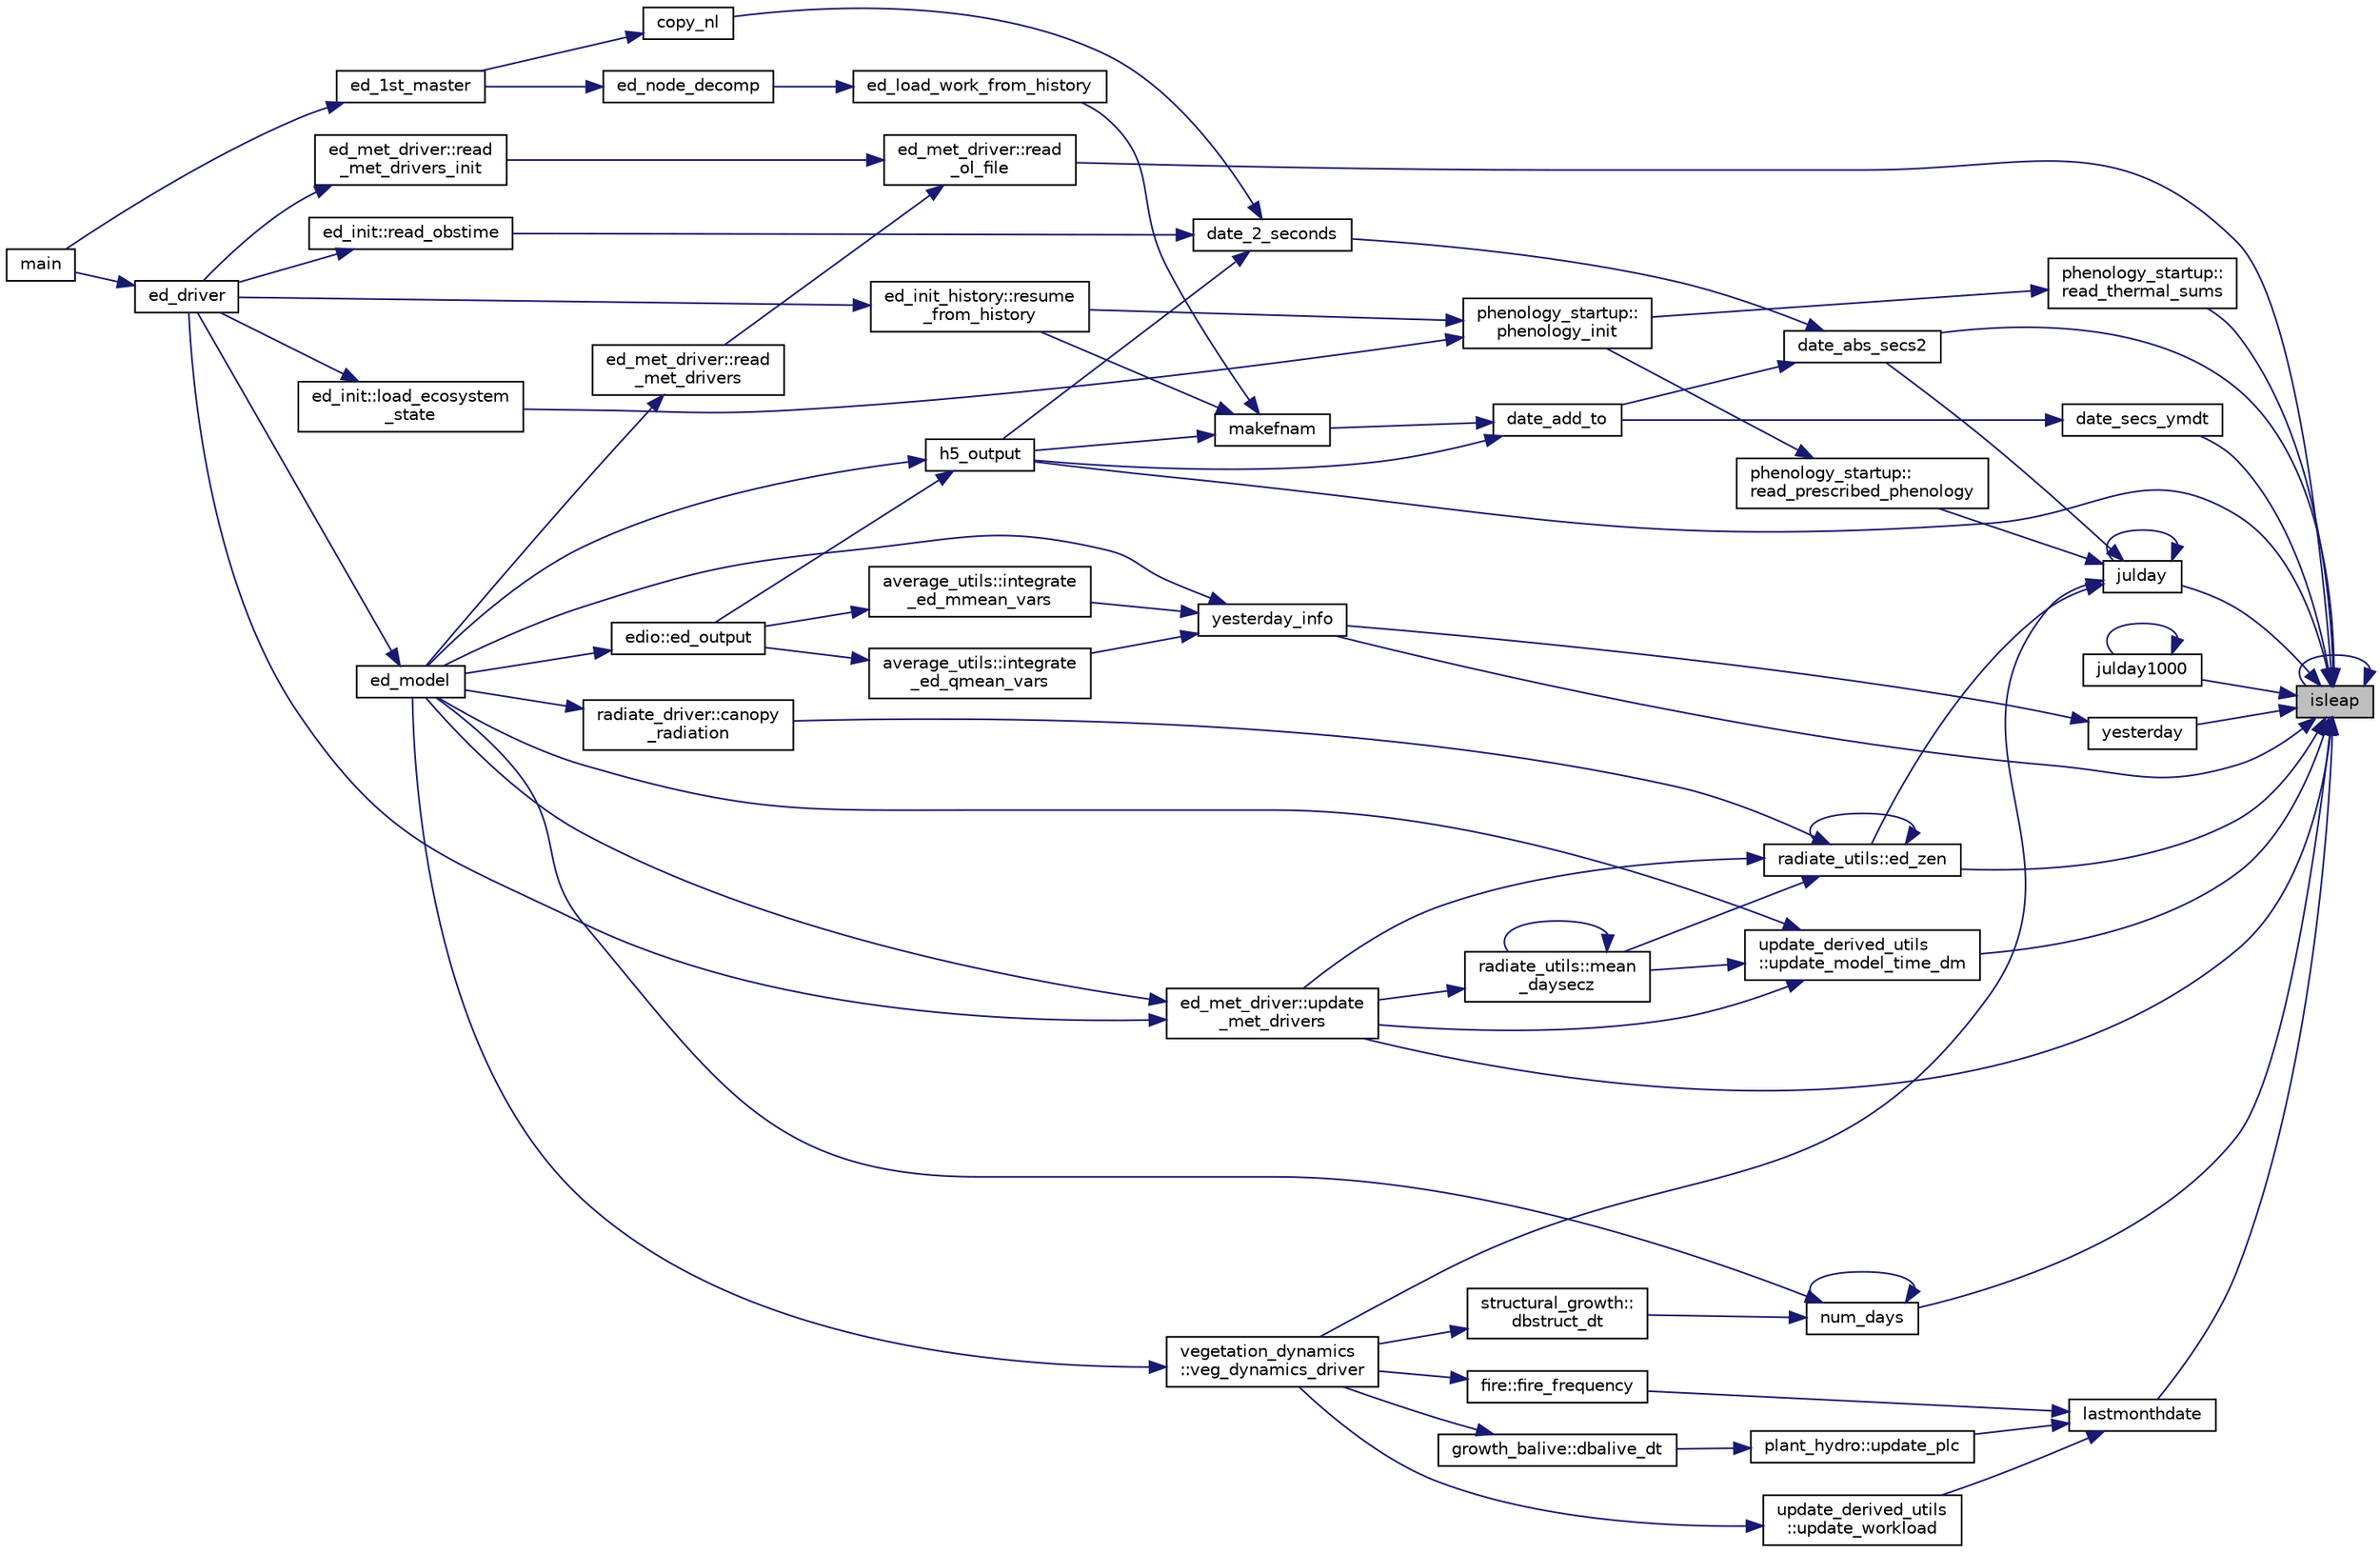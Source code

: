 digraph "isleap"
{
 // LATEX_PDF_SIZE
  edge [fontname="Helvetica",fontsize="10",labelfontname="Helvetica",labelfontsize="10"];
  node [fontname="Helvetica",fontsize="10",shape=record];
  rankdir="RL";
  Node1 [label="isleap",height=0.2,width=0.4,color="black", fillcolor="grey75", style="filled", fontcolor="black",tooltip=" "];
  Node1 -> Node2 [dir="back",color="midnightblue",fontsize="10",style="solid"];
  Node2 [label="date_abs_secs2",height=0.2,width=0.4,color="black", fillcolor="white", style="filled",URL="$dateutils_8f90.html#a56423cc8c95e08c48faaadf0ae9a2100",tooltip=" "];
  Node2 -> Node3 [dir="back",color="midnightblue",fontsize="10",style="solid"];
  Node3 [label="date_2_seconds",height=0.2,width=0.4,color="black", fillcolor="white", style="filled",URL="$dateutils_8f90.html#a5f9be0094541c4d3ba8275a70f89db9d",tooltip=" "];
  Node3 -> Node4 [dir="back",color="midnightblue",fontsize="10",style="solid"];
  Node4 [label="copy_nl",height=0.2,width=0.4,color="black", fillcolor="white", style="filled",URL="$ed__load__namelist_8f90.html#a6c55a5dcbe1f908f9e2599d577e8a2d2",tooltip=" "];
  Node4 -> Node5 [dir="back",color="midnightblue",fontsize="10",style="solid"];
  Node5 [label="ed_1st_master",height=0.2,width=0.4,color="black", fillcolor="white", style="filled",URL="$ed__1st_8_f90.html#a210220ea32a2360ac21ce627205a9316",tooltip=" "];
  Node5 -> Node6 [dir="back",color="midnightblue",fontsize="10",style="solid"];
  Node6 [label="main",height=0.2,width=0.4,color="black", fillcolor="white", style="filled",URL="$edmain_8_f90.html#a8ec2266d83cd6c0b762cbcbc92c0af3d",tooltip=" "];
  Node3 -> Node7 [dir="back",color="midnightblue",fontsize="10",style="solid"];
  Node7 [label="h5_output",height=0.2,width=0.4,color="black", fillcolor="white", style="filled",URL="$h5__output_8_f90.html#a78e65cbae2b56d1977947520a93139dd",tooltip=" "];
  Node7 -> Node8 [dir="back",color="midnightblue",fontsize="10",style="solid"];
  Node8 [label="ed_model",height=0.2,width=0.4,color="black", fillcolor="white", style="filled",URL="$ed__model_8_f90.html#a9804b9ca3fcb1b4e17171d786d50c32c",tooltip="Begins, updates, and outputs results from ecosystem simulation."];
  Node8 -> Node9 [dir="back",color="midnightblue",fontsize="10",style="solid"];
  Node9 [label="ed_driver",height=0.2,width=0.4,color="black", fillcolor="white", style="filled",URL="$ed__driver_8_f90.html#a5706bd8bee60960fe8166de1870e47da",tooltip=" "];
  Node9 -> Node6 [dir="back",color="midnightblue",fontsize="10",style="solid"];
  Node7 -> Node10 [dir="back",color="midnightblue",fontsize="10",style="solid"];
  Node10 [label="edio::ed_output",height=0.2,width=0.4,color="black", fillcolor="white", style="filled",URL="$namespaceedio.html#a7ce965022ac8a52d739c5819f06f8e43",tooltip=" "];
  Node10 -> Node8 [dir="back",color="midnightblue",fontsize="10",style="solid"];
  Node3 -> Node11 [dir="back",color="midnightblue",fontsize="10",style="solid"];
  Node11 [label="ed_init::read_obstime",height=0.2,width=0.4,color="black", fillcolor="white", style="filled",URL="$namespaceed__init.html#a59b3b93d76bdf9a0f4f12313f859746d",tooltip="Read and store observational time from file provided from ED2IN."];
  Node11 -> Node9 [dir="back",color="midnightblue",fontsize="10",style="solid"];
  Node2 -> Node12 [dir="back",color="midnightblue",fontsize="10",style="solid"];
  Node12 [label="date_add_to",height=0.2,width=0.4,color="black", fillcolor="white", style="filled",URL="$dateutils_8f90.html#a14143487767c309bad9fe0bef4365fda",tooltip=" "];
  Node12 -> Node7 [dir="back",color="midnightblue",fontsize="10",style="solid"];
  Node12 -> Node13 [dir="back",color="midnightblue",fontsize="10",style="solid"];
  Node13 [label="makefnam",height=0.2,width=0.4,color="black", fillcolor="white", style="filled",URL="$utils__f_8f90.html#a8918adb41c1a9ae40d85373da53742db",tooltip=" "];
  Node13 -> Node14 [dir="back",color="midnightblue",fontsize="10",style="solid"];
  Node14 [label="ed_load_work_from_history",height=0.2,width=0.4,color="black", fillcolor="white", style="filled",URL="$ed__para__init_8f90.html#a4043d80167cecaf841551615bed3d933",tooltip=" "];
  Node14 -> Node15 [dir="back",color="midnightblue",fontsize="10",style="solid"];
  Node15 [label="ed_node_decomp",height=0.2,width=0.4,color="black", fillcolor="white", style="filled",URL="$ed__para__init_8f90.html#a7e154783bfabc64af7dcc857db4dffbb",tooltip=" "];
  Node15 -> Node5 [dir="back",color="midnightblue",fontsize="10",style="solid"];
  Node13 -> Node7 [dir="back",color="midnightblue",fontsize="10",style="solid"];
  Node13 -> Node16 [dir="back",color="midnightblue",fontsize="10",style="solid"];
  Node16 [label="ed_init_history::resume\l_from_history",height=0.2,width=0.4,color="black", fillcolor="white", style="filled",URL="$namespaceed__init__history.html#a8369fa1f9ca2551e5c4e3ae6bb032dbc",tooltip=" "];
  Node16 -> Node9 [dir="back",color="midnightblue",fontsize="10",style="solid"];
  Node1 -> Node17 [dir="back",color="midnightblue",fontsize="10",style="solid"];
  Node17 [label="date_secs_ymdt",height=0.2,width=0.4,color="black", fillcolor="white", style="filled",URL="$dateutils_8f90.html#abd0aaee09a0949cfef32003dae34f41d",tooltip=" "];
  Node17 -> Node12 [dir="back",color="midnightblue",fontsize="10",style="solid"];
  Node1 -> Node18 [dir="back",color="midnightblue",fontsize="10",style="solid"];
  Node18 [label="radiate_utils::ed_zen",height=0.2,width=0.4,color="black", fillcolor="white", style="filled",URL="$namespaceradiate__utils.html#ab6af403301e564c95a9b81de699dd478",tooltip=" "];
  Node18 -> Node19 [dir="back",color="midnightblue",fontsize="10",style="solid"];
  Node19 [label="radiate_driver::canopy\l_radiation",height=0.2,width=0.4,color="black", fillcolor="white", style="filled",URL="$namespaceradiate__driver.html#a97da645139685da924980f31f989e320",tooltip=" "];
  Node19 -> Node8 [dir="back",color="midnightblue",fontsize="10",style="solid"];
  Node18 -> Node18 [dir="back",color="midnightblue",fontsize="10",style="solid"];
  Node18 -> Node20 [dir="back",color="midnightblue",fontsize="10",style="solid"];
  Node20 [label="radiate_utils::mean\l_daysecz",height=0.2,width=0.4,color="black", fillcolor="white", style="filled",URL="$namespaceradiate__utils.html#a98ac31f29ba35067e35e3df58b749213",tooltip=" "];
  Node20 -> Node20 [dir="back",color="midnightblue",fontsize="10",style="solid"];
  Node20 -> Node21 [dir="back",color="midnightblue",fontsize="10",style="solid"];
  Node21 [label="ed_met_driver::update\l_met_drivers",height=0.2,width=0.4,color="black", fillcolor="white", style="filled",URL="$namespaceed__met__driver.html#a5f35a6891b5eb05b93fef63398446519",tooltip=" "];
  Node21 -> Node9 [dir="back",color="midnightblue",fontsize="10",style="solid"];
  Node21 -> Node8 [dir="back",color="midnightblue",fontsize="10",style="solid"];
  Node18 -> Node21 [dir="back",color="midnightblue",fontsize="10",style="solid"];
  Node1 -> Node7 [dir="back",color="midnightblue",fontsize="10",style="solid"];
  Node1 -> Node1 [dir="back",color="midnightblue",fontsize="10",style="solid"];
  Node1 -> Node22 [dir="back",color="midnightblue",fontsize="10",style="solid"];
  Node22 [label="julday",height=0.2,width=0.4,color="black", fillcolor="white", style="filled",URL="$dateutils_8f90.html#ab4306c1f20ef02cf582fb1050fa0c5d9",tooltip=" "];
  Node22 -> Node2 [dir="back",color="midnightblue",fontsize="10",style="solid"];
  Node22 -> Node18 [dir="back",color="midnightblue",fontsize="10",style="solid"];
  Node22 -> Node22 [dir="back",color="midnightblue",fontsize="10",style="solid"];
  Node22 -> Node23 [dir="back",color="midnightblue",fontsize="10",style="solid"];
  Node23 [label="phenology_startup::\lread_prescribed_phenology",height=0.2,width=0.4,color="black", fillcolor="white", style="filled",URL="$namespacephenology__startup.html#aa83586e75a022d6fcb5816972361282d",tooltip=" "];
  Node23 -> Node24 [dir="back",color="midnightblue",fontsize="10",style="solid"];
  Node24 [label="phenology_startup::\lphenology_init",height=0.2,width=0.4,color="black", fillcolor="white", style="filled",URL="$namespacephenology__startup.html#abebba7585ef5aec3dd00f7cfa0b56067",tooltip=" "];
  Node24 -> Node25 [dir="back",color="midnightblue",fontsize="10",style="solid"];
  Node25 [label="ed_init::load_ecosystem\l_state",height=0.2,width=0.4,color="black", fillcolor="white", style="filled",URL="$namespaceed__init.html#a8181c9f2a37fc0800a7579090f3b3ed0",tooltip=" "];
  Node25 -> Node9 [dir="back",color="midnightblue",fontsize="10",style="solid"];
  Node24 -> Node16 [dir="back",color="midnightblue",fontsize="10",style="solid"];
  Node22 -> Node26 [dir="back",color="midnightblue",fontsize="10",style="solid"];
  Node26 [label="vegetation_dynamics\l::veg_dynamics_driver",height=0.2,width=0.4,color="black", fillcolor="white", style="filled",URL="$namespacevegetation__dynamics.html#ac0aac7ba29275bab000373bd850a36e6",tooltip=" "];
  Node26 -> Node8 [dir="back",color="midnightblue",fontsize="10",style="solid"];
  Node1 -> Node27 [dir="back",color="midnightblue",fontsize="10",style="solid"];
  Node27 [label="julday1000",height=0.2,width=0.4,color="black", fillcolor="white", style="filled",URL="$dateutils_8f90.html#a9e268003476faf6e3551f0b04714231a",tooltip=" "];
  Node27 -> Node27 [dir="back",color="midnightblue",fontsize="10",style="solid"];
  Node1 -> Node28 [dir="back",color="midnightblue",fontsize="10",style="solid"];
  Node28 [label="lastmonthdate",height=0.2,width=0.4,color="black", fillcolor="white", style="filled",URL="$invmondays_8f90.html#a6d8d52f8e0c5ef504c1a38a72cda5b01",tooltip=" "];
  Node28 -> Node29 [dir="back",color="midnightblue",fontsize="10",style="solid"];
  Node29 [label="fire::fire_frequency",height=0.2,width=0.4,color="black", fillcolor="white", style="filled",URL="$namespacefire.html#a09d00440af65a1c3304f32c0cfa5f4b5",tooltip="This subroutine will evaluate whether fire conditions exist, and if that is the case,..."];
  Node29 -> Node26 [dir="back",color="midnightblue",fontsize="10",style="solid"];
  Node28 -> Node30 [dir="back",color="midnightblue",fontsize="10",style="solid"];
  Node30 [label="plant_hydro::update_plc",height=0.2,width=0.4,color="black", fillcolor="white", style="filled",URL="$namespaceplant__hydro.html#aee5e9b3f26944e3c39aa053c891d534c",tooltip="\\breif update percentage loss of xylem conductance using daily minimum leaf psi"];
  Node30 -> Node31 [dir="back",color="midnightblue",fontsize="10",style="solid"];
  Node31 [label="growth_balive::dbalive_dt",height=0.2,width=0.4,color="black", fillcolor="white", style="filled",URL="$namespacegrowth__balive.html#a2711ed86cca4027a15a5a8de2bc9873a",tooltip="Updates living biomass."];
  Node31 -> Node26 [dir="back",color="midnightblue",fontsize="10",style="solid"];
  Node28 -> Node32 [dir="back",color="midnightblue",fontsize="10",style="solid"];
  Node32 [label="update_derived_utils\l::update_workload",height=0.2,width=0.4,color="black", fillcolor="white", style="filled",URL="$namespaceupdate__derived__utils.html#af3ed728851f0b48e17fc44690af242ef",tooltip=" "];
  Node32 -> Node26 [dir="back",color="midnightblue",fontsize="10",style="solid"];
  Node1 -> Node33 [dir="back",color="midnightblue",fontsize="10",style="solid"];
  Node33 [label="num_days",height=0.2,width=0.4,color="black", fillcolor="white", style="filled",URL="$invmondays_8f90.html#ac5102abe4057964dceefd23fb743bc67",tooltip=" "];
  Node33 -> Node34 [dir="back",color="midnightblue",fontsize="10",style="solid"];
  Node34 [label="structural_growth::\ldbstruct_dt",height=0.2,width=0.4,color="black", fillcolor="white", style="filled",URL="$namespacestructural__growth.html#a469170de4bcc0161752017f5904a1939",tooltip=" "];
  Node34 -> Node26 [dir="back",color="midnightblue",fontsize="10",style="solid"];
  Node33 -> Node8 [dir="back",color="midnightblue",fontsize="10",style="solid"];
  Node33 -> Node33 [dir="back",color="midnightblue",fontsize="10",style="solid"];
  Node1 -> Node35 [dir="back",color="midnightblue",fontsize="10",style="solid"];
  Node35 [label="ed_met_driver::read\l_ol_file",height=0.2,width=0.4,color="black", fillcolor="white", style="filled",URL="$namespaceed__met__driver.html#ad21db672783de8f18b956464e83a7143",tooltip=" "];
  Node35 -> Node36 [dir="back",color="midnightblue",fontsize="10",style="solid"];
  Node36 [label="ed_met_driver::read\l_met_drivers",height=0.2,width=0.4,color="black", fillcolor="white", style="filled",URL="$namespaceed__met__driver.html#a3e78531a4abbaae7886333940f13ea3f",tooltip=" "];
  Node36 -> Node8 [dir="back",color="midnightblue",fontsize="10",style="solid"];
  Node35 -> Node37 [dir="back",color="midnightblue",fontsize="10",style="solid"];
  Node37 [label="ed_met_driver::read\l_met_drivers_init",height=0.2,width=0.4,color="black", fillcolor="white", style="filled",URL="$namespaceed__met__driver.html#a74d852fbf8bace115f878f9eab8eff9f",tooltip=" "];
  Node37 -> Node9 [dir="back",color="midnightblue",fontsize="10",style="solid"];
  Node1 -> Node38 [dir="back",color="midnightblue",fontsize="10",style="solid"];
  Node38 [label="phenology_startup::\lread_thermal_sums",height=0.2,width=0.4,color="black", fillcolor="white", style="filled",URL="$namespacephenology__startup.html#aca2b4422c059ad87aee0f7aa7f7c8964",tooltip=" "];
  Node38 -> Node24 [dir="back",color="midnightblue",fontsize="10",style="solid"];
  Node1 -> Node21 [dir="back",color="midnightblue",fontsize="10",style="solid"];
  Node1 -> Node39 [dir="back",color="midnightblue",fontsize="10",style="solid"];
  Node39 [label="update_derived_utils\l::update_model_time_dm",height=0.2,width=0.4,color="black", fillcolor="white", style="filled",URL="$namespaceupdate__derived__utils.html#add8f6e17651869f7700a4e7841aaf1af",tooltip=" "];
  Node39 -> Node8 [dir="back",color="midnightblue",fontsize="10",style="solid"];
  Node39 -> Node20 [dir="back",color="midnightblue",fontsize="10",style="solid"];
  Node39 -> Node21 [dir="back",color="midnightblue",fontsize="10",style="solid"];
  Node1 -> Node40 [dir="back",color="midnightblue",fontsize="10",style="solid"];
  Node40 [label="yesterday",height=0.2,width=0.4,color="black", fillcolor="white", style="filled",URL="$invmondays_8f90.html#a793b0c319548b2101ffe071aabc0f2f2",tooltip=" "];
  Node40 -> Node41 [dir="back",color="midnightblue",fontsize="10",style="solid"];
  Node41 [label="yesterday_info",height=0.2,width=0.4,color="black", fillcolor="white", style="filled",URL="$invmondays_8f90.html#a6d745d15d052174ca53789e14ba301df",tooltip=" "];
  Node41 -> Node8 [dir="back",color="midnightblue",fontsize="10",style="solid"];
  Node41 -> Node42 [dir="back",color="midnightblue",fontsize="10",style="solid"];
  Node42 [label="average_utils::integrate\l_ed_mmean_vars",height=0.2,width=0.4,color="black", fillcolor="white", style="filled",URL="$namespaceaverage__utils.html#a24f0cd542ec9741c1bcc76e640498cd2",tooltip="This subroutine integrates most of the monthly mean variables. This sub-routine   is called after the..."];
  Node42 -> Node10 [dir="back",color="midnightblue",fontsize="10",style="solid"];
  Node41 -> Node43 [dir="back",color="midnightblue",fontsize="10",style="solid"];
  Node43 [label="average_utils::integrate\l_ed_qmean_vars",height=0.2,width=0.4,color="black", fillcolor="white", style="filled",URL="$namespaceaverage__utils.html#af429d166f6097c18d6ab4ce05adbd31f",tooltip="This subroutine integrates most of the mean diel variables. This subroutine is called after the fmean..."];
  Node43 -> Node10 [dir="back",color="midnightblue",fontsize="10",style="solid"];
  Node1 -> Node41 [dir="back",color="midnightblue",fontsize="10",style="solid"];
}
